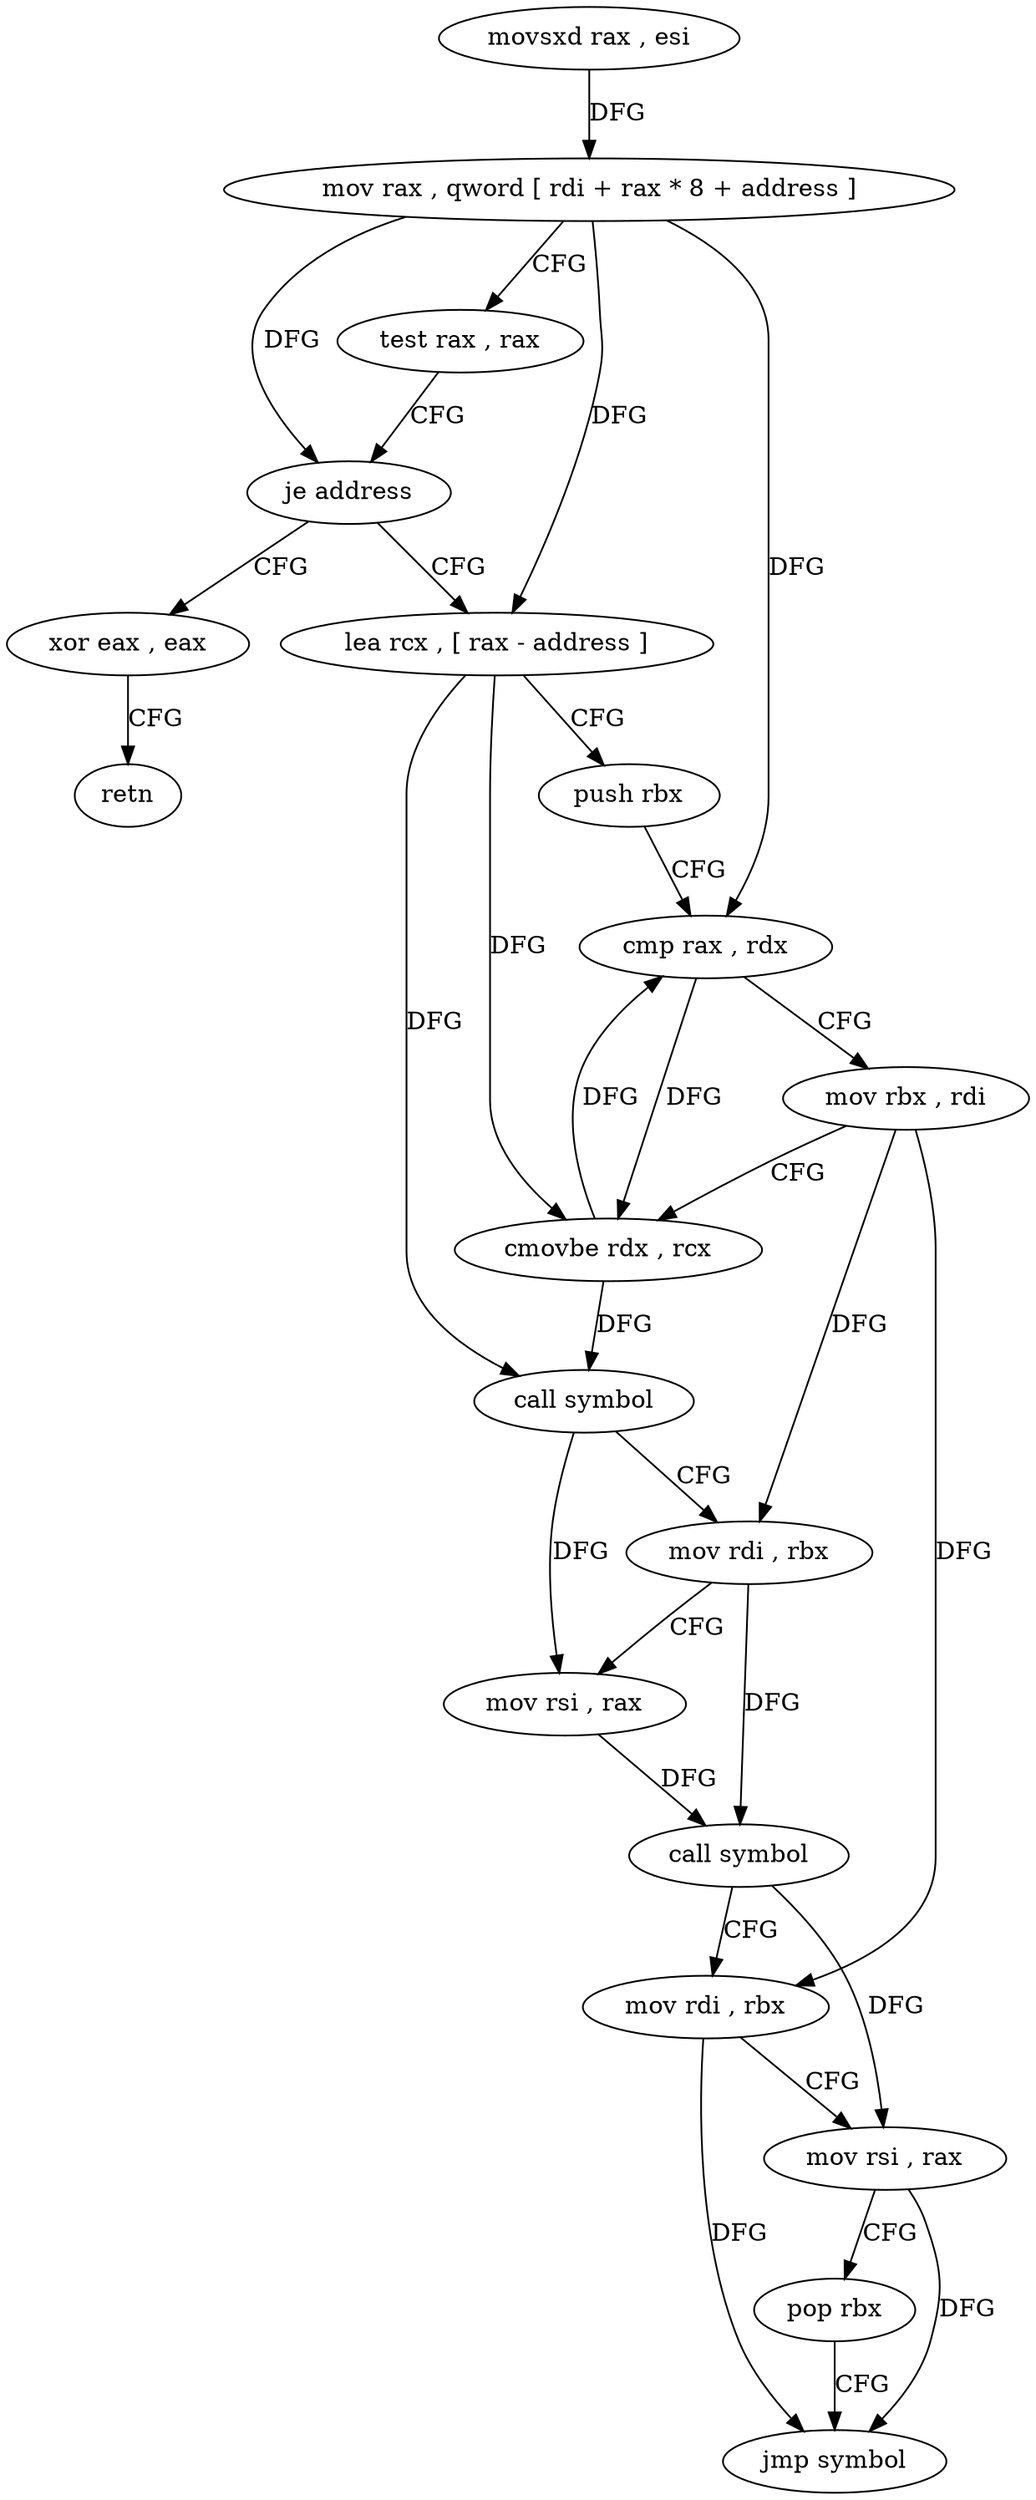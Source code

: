 digraph "func" {
"78992" [label = "movsxd rax , esi" ]
"78995" [label = "mov rax , qword [ rdi + rax * 8 + address ]" ]
"79003" [label = "test rax , rax" ]
"79006" [label = "je address" ]
"79056" [label = "xor eax , eax" ]
"79008" [label = "lea rcx , [ rax - address ]" ]
"79058" [label = "retn" ]
"79012" [label = "push rbx" ]
"79013" [label = "cmp rax , rdx" ]
"79016" [label = "mov rbx , rdi" ]
"79019" [label = "cmovbe rdx , rcx" ]
"79023" [label = "call symbol" ]
"79028" [label = "mov rdi , rbx" ]
"79031" [label = "mov rsi , rax" ]
"79034" [label = "call symbol" ]
"79039" [label = "mov rdi , rbx" ]
"79042" [label = "mov rsi , rax" ]
"79045" [label = "pop rbx" ]
"79046" [label = "jmp symbol" ]
"78992" -> "78995" [ label = "DFG" ]
"78995" -> "79003" [ label = "CFG" ]
"78995" -> "79006" [ label = "DFG" ]
"78995" -> "79008" [ label = "DFG" ]
"78995" -> "79013" [ label = "DFG" ]
"79003" -> "79006" [ label = "CFG" ]
"79006" -> "79056" [ label = "CFG" ]
"79006" -> "79008" [ label = "CFG" ]
"79056" -> "79058" [ label = "CFG" ]
"79008" -> "79012" [ label = "CFG" ]
"79008" -> "79019" [ label = "DFG" ]
"79008" -> "79023" [ label = "DFG" ]
"79012" -> "79013" [ label = "CFG" ]
"79013" -> "79016" [ label = "CFG" ]
"79013" -> "79019" [ label = "DFG" ]
"79016" -> "79019" [ label = "CFG" ]
"79016" -> "79028" [ label = "DFG" ]
"79016" -> "79039" [ label = "DFG" ]
"79019" -> "79023" [ label = "DFG" ]
"79019" -> "79013" [ label = "DFG" ]
"79023" -> "79028" [ label = "CFG" ]
"79023" -> "79031" [ label = "DFG" ]
"79028" -> "79031" [ label = "CFG" ]
"79028" -> "79034" [ label = "DFG" ]
"79031" -> "79034" [ label = "DFG" ]
"79034" -> "79039" [ label = "CFG" ]
"79034" -> "79042" [ label = "DFG" ]
"79039" -> "79042" [ label = "CFG" ]
"79039" -> "79046" [ label = "DFG" ]
"79042" -> "79045" [ label = "CFG" ]
"79042" -> "79046" [ label = "DFG" ]
"79045" -> "79046" [ label = "CFG" ]
}
